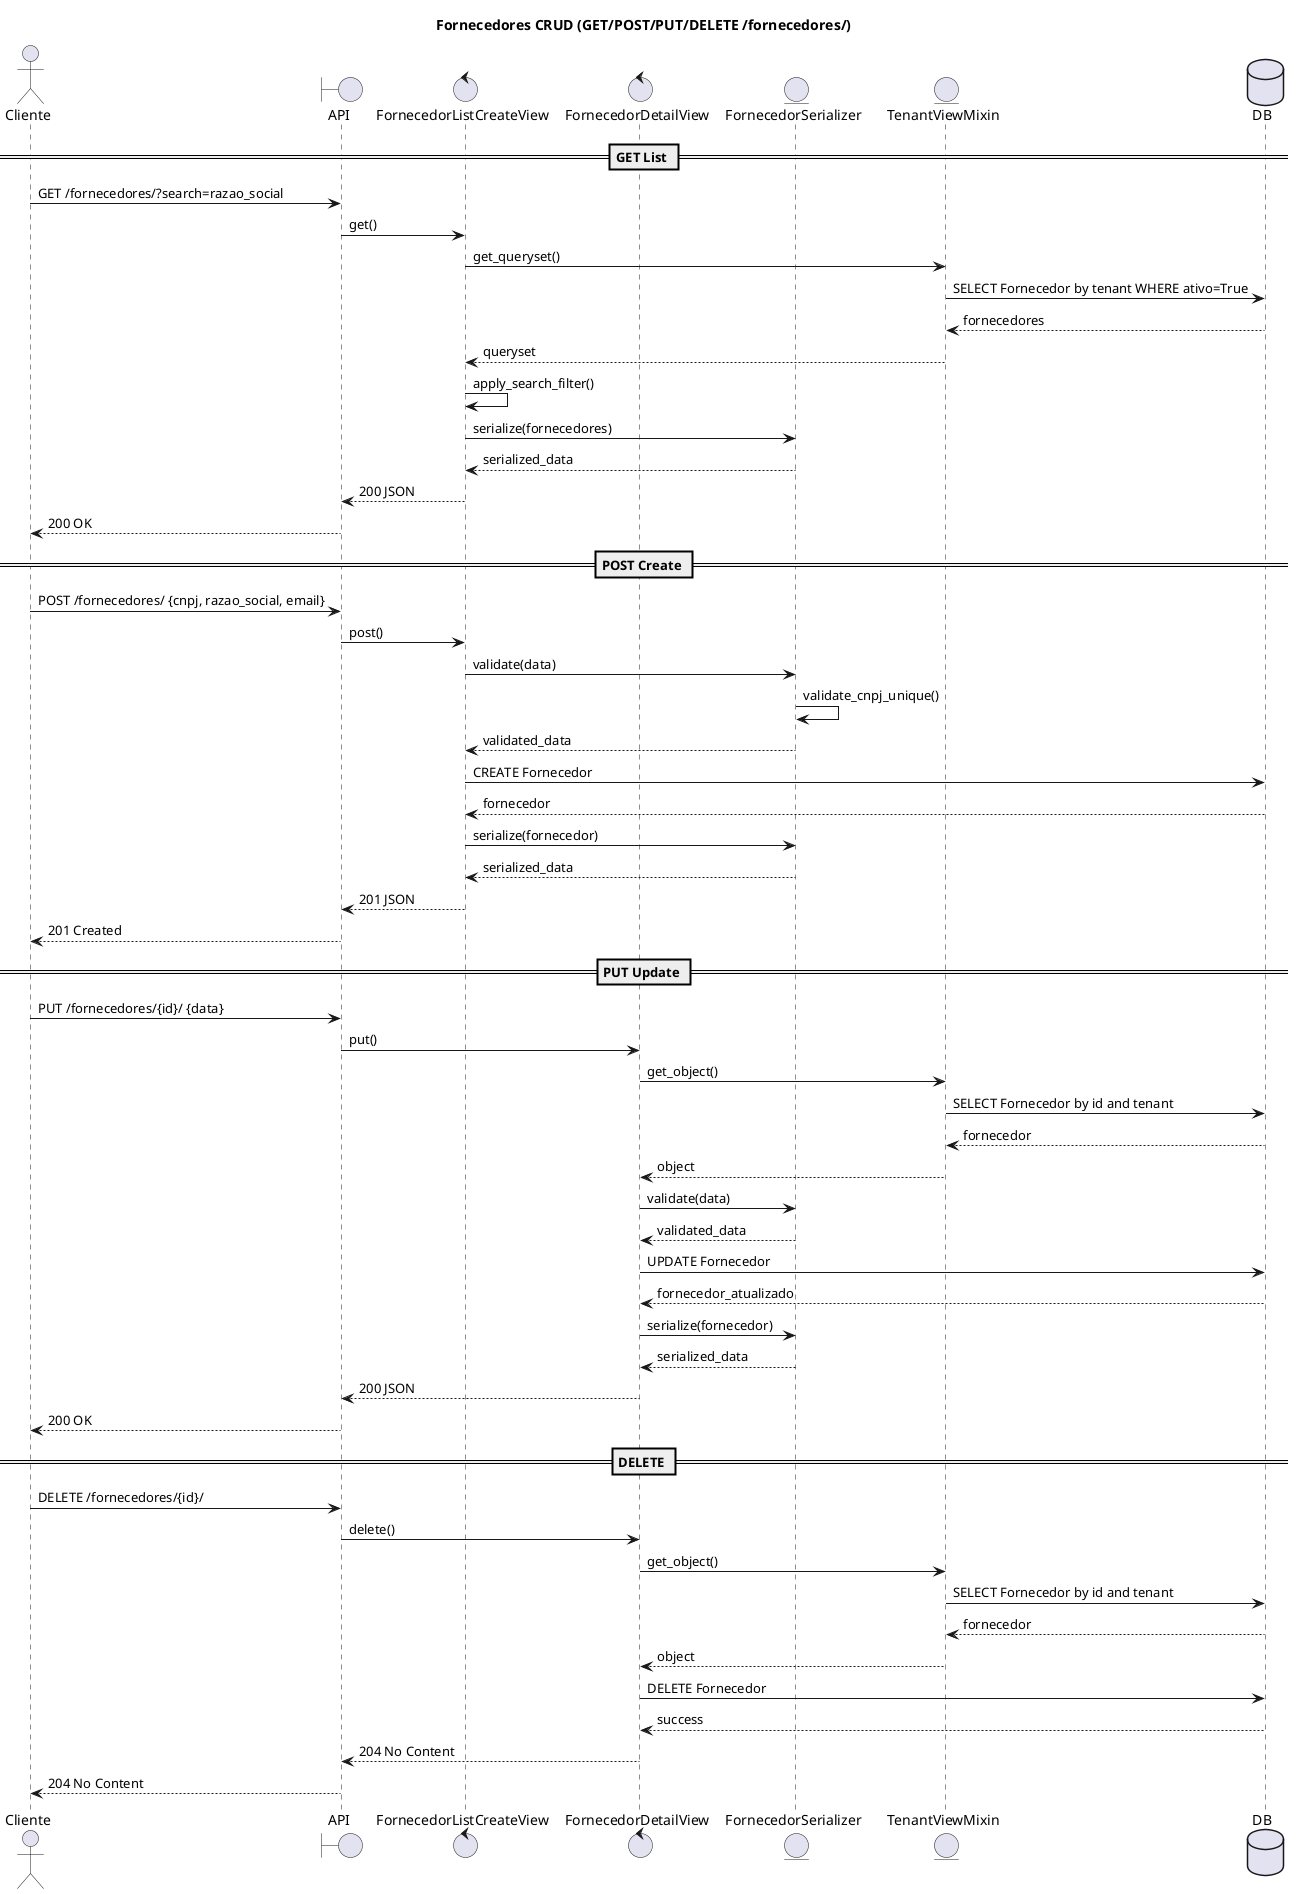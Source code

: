 @startuml fornecedores_crud
!define DIRECTION left to right direction
title Fornecedores CRUD (GET/POST/PUT/DELETE /fornecedores/)
actor Cliente
boundary API as B
control "FornecedorListCreateView" as LV
control "FornecedorDetailView" as DV
entity "FornecedorSerializer" as S
entity "TenantViewMixin" as M
database DB

== GET List ==
Cliente -> B : GET /fornecedores/?search=razao_social
B -> LV : get()
LV -> M : get_queryset()
M -> DB : SELECT Fornecedor by tenant WHERE ativo=True
DB --> M : fornecedores
M --> LV : queryset
LV -> LV : apply_search_filter()
LV -> S : serialize(fornecedores)
S --> LV : serialized_data
LV --> B : 200 JSON
B --> Cliente : 200 OK

== POST Create ==
Cliente -> B : POST /fornecedores/ {cnpj, razao_social, email}
B -> LV : post()
LV -> S : validate(data)
S -> S : validate_cnpj_unique()
S --> LV : validated_data
LV -> DB : CREATE Fornecedor
DB --> LV : fornecedor
LV -> S : serialize(fornecedor)
S --> LV : serialized_data
LV --> B : 201 JSON
B --> Cliente : 201 Created

== PUT Update ==
Cliente -> B : PUT /fornecedores/{id}/ {data}
B -> DV : put()
DV -> M : get_object()
M -> DB : SELECT Fornecedor by id and tenant
DB --> M : fornecedor
M --> DV : object
DV -> S : validate(data)
S --> DV : validated_data
DV -> DB : UPDATE Fornecedor
DB --> DV : fornecedor_atualizado
DV -> S : serialize(fornecedor)
S --> DV : serialized_data
DV --> B : 200 JSON
B --> Cliente : 200 OK

== DELETE ==
Cliente -> B : DELETE /fornecedores/{id}/
B -> DV : delete()
DV -> M : get_object()
M -> DB : SELECT Fornecedor by id and tenant
DB --> M : fornecedor
M --> DV : object
DV -> DB : DELETE Fornecedor
DB --> DV : success
DV --> B : 204 No Content
B --> Cliente : 204 No Content
@enduml
